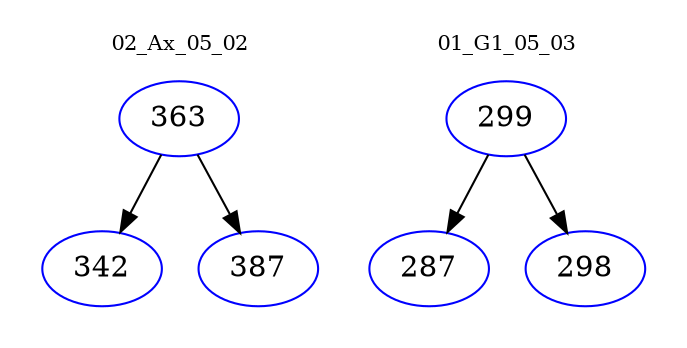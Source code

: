 digraph{
subgraph cluster_0 {
color = white
label = "02_Ax_05_02";
fontsize=10;
T0_363 [label="363", color="blue"]
T0_363 -> T0_342 [color="black"]
T0_342 [label="342", color="blue"]
T0_363 -> T0_387 [color="black"]
T0_387 [label="387", color="blue"]
}
subgraph cluster_1 {
color = white
label = "01_G1_05_03";
fontsize=10;
T1_299 [label="299", color="blue"]
T1_299 -> T1_287 [color="black"]
T1_287 [label="287", color="blue"]
T1_299 -> T1_298 [color="black"]
T1_298 [label="298", color="blue"]
}
}
